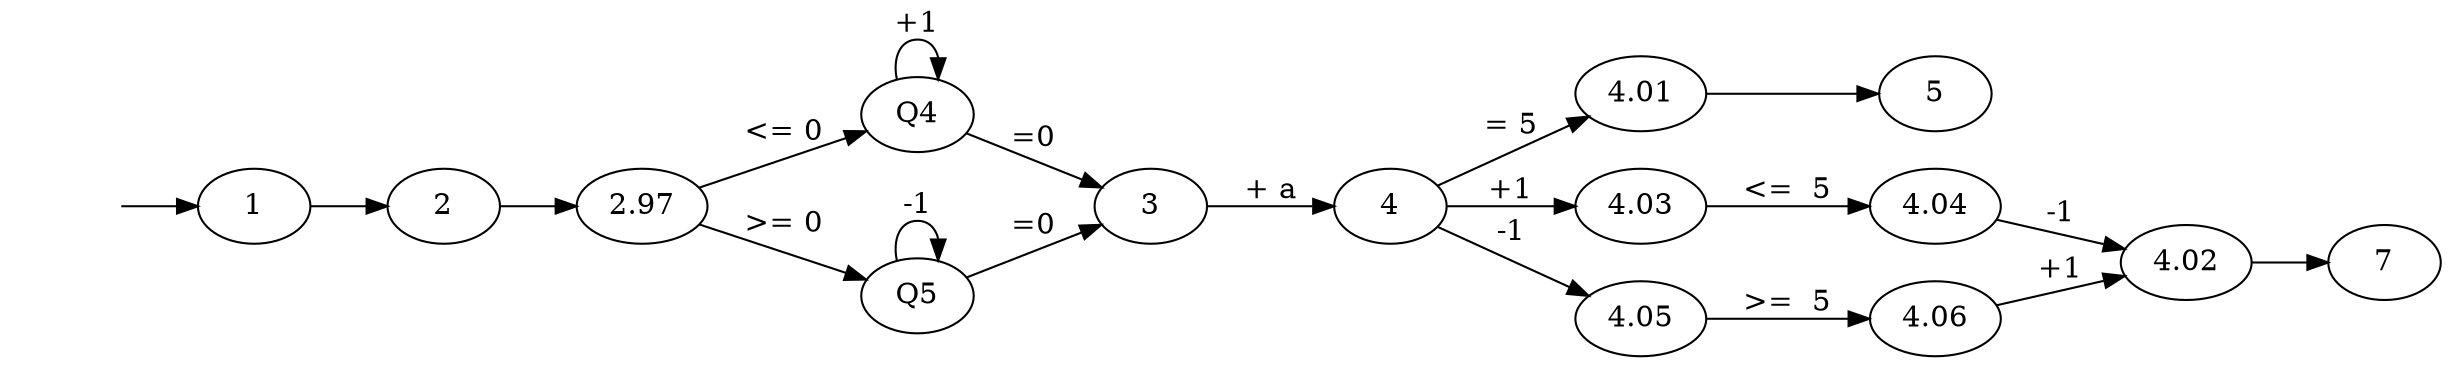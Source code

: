 digraph G {
		rankdir=LR
		Q0[label="1"];
		Q1[label="2"];
		Q2[label="3"];
		Q3[label="2.97"];
		Q6[label="4"];
		Q7[label="4.01"];
		Q8[label="5"];
		Q9[label="4.03"];
		Q10[label="4.04"];
		Q11[label="4.05"];
		Q12[label="4.06"];
		Q13[label="4.02"];
		Q14[label="7"];
		Qi[style=invis];
		Qi -> Q0 [label=""]
		Q0 -> Q1 [label=""]
		Q3 -> Q4 [label="<= 0"]
		Q4 -> Q4 [label="+1"]
		Q4 -> Q2 [label="=0"]
		Q3 -> Q5 [label=">= 0"]
		Q5 -> Q5 [label="-1"]
		Q5 -> Q2 [label="=0"]
		Q1 -> Q3 [label=""]
		Q2 -> Q6 [label="+ a"]
		Q7 -> Q8 [label=""]
		Q6 -> Q7 [label="= 5"]
		Q6 -> Q9 [label="+1"]
		Q9 -> Q10 [label="<=  5"]
		Q10 -> Q13 [label="-1"]
		Q6 -> Q11 [label="-1"]
		Q11 -> Q12 [label=">=  5"]
		Q12 -> Q13 [label="+1"]
		Q13 -> Q14 [label=""]
		
}